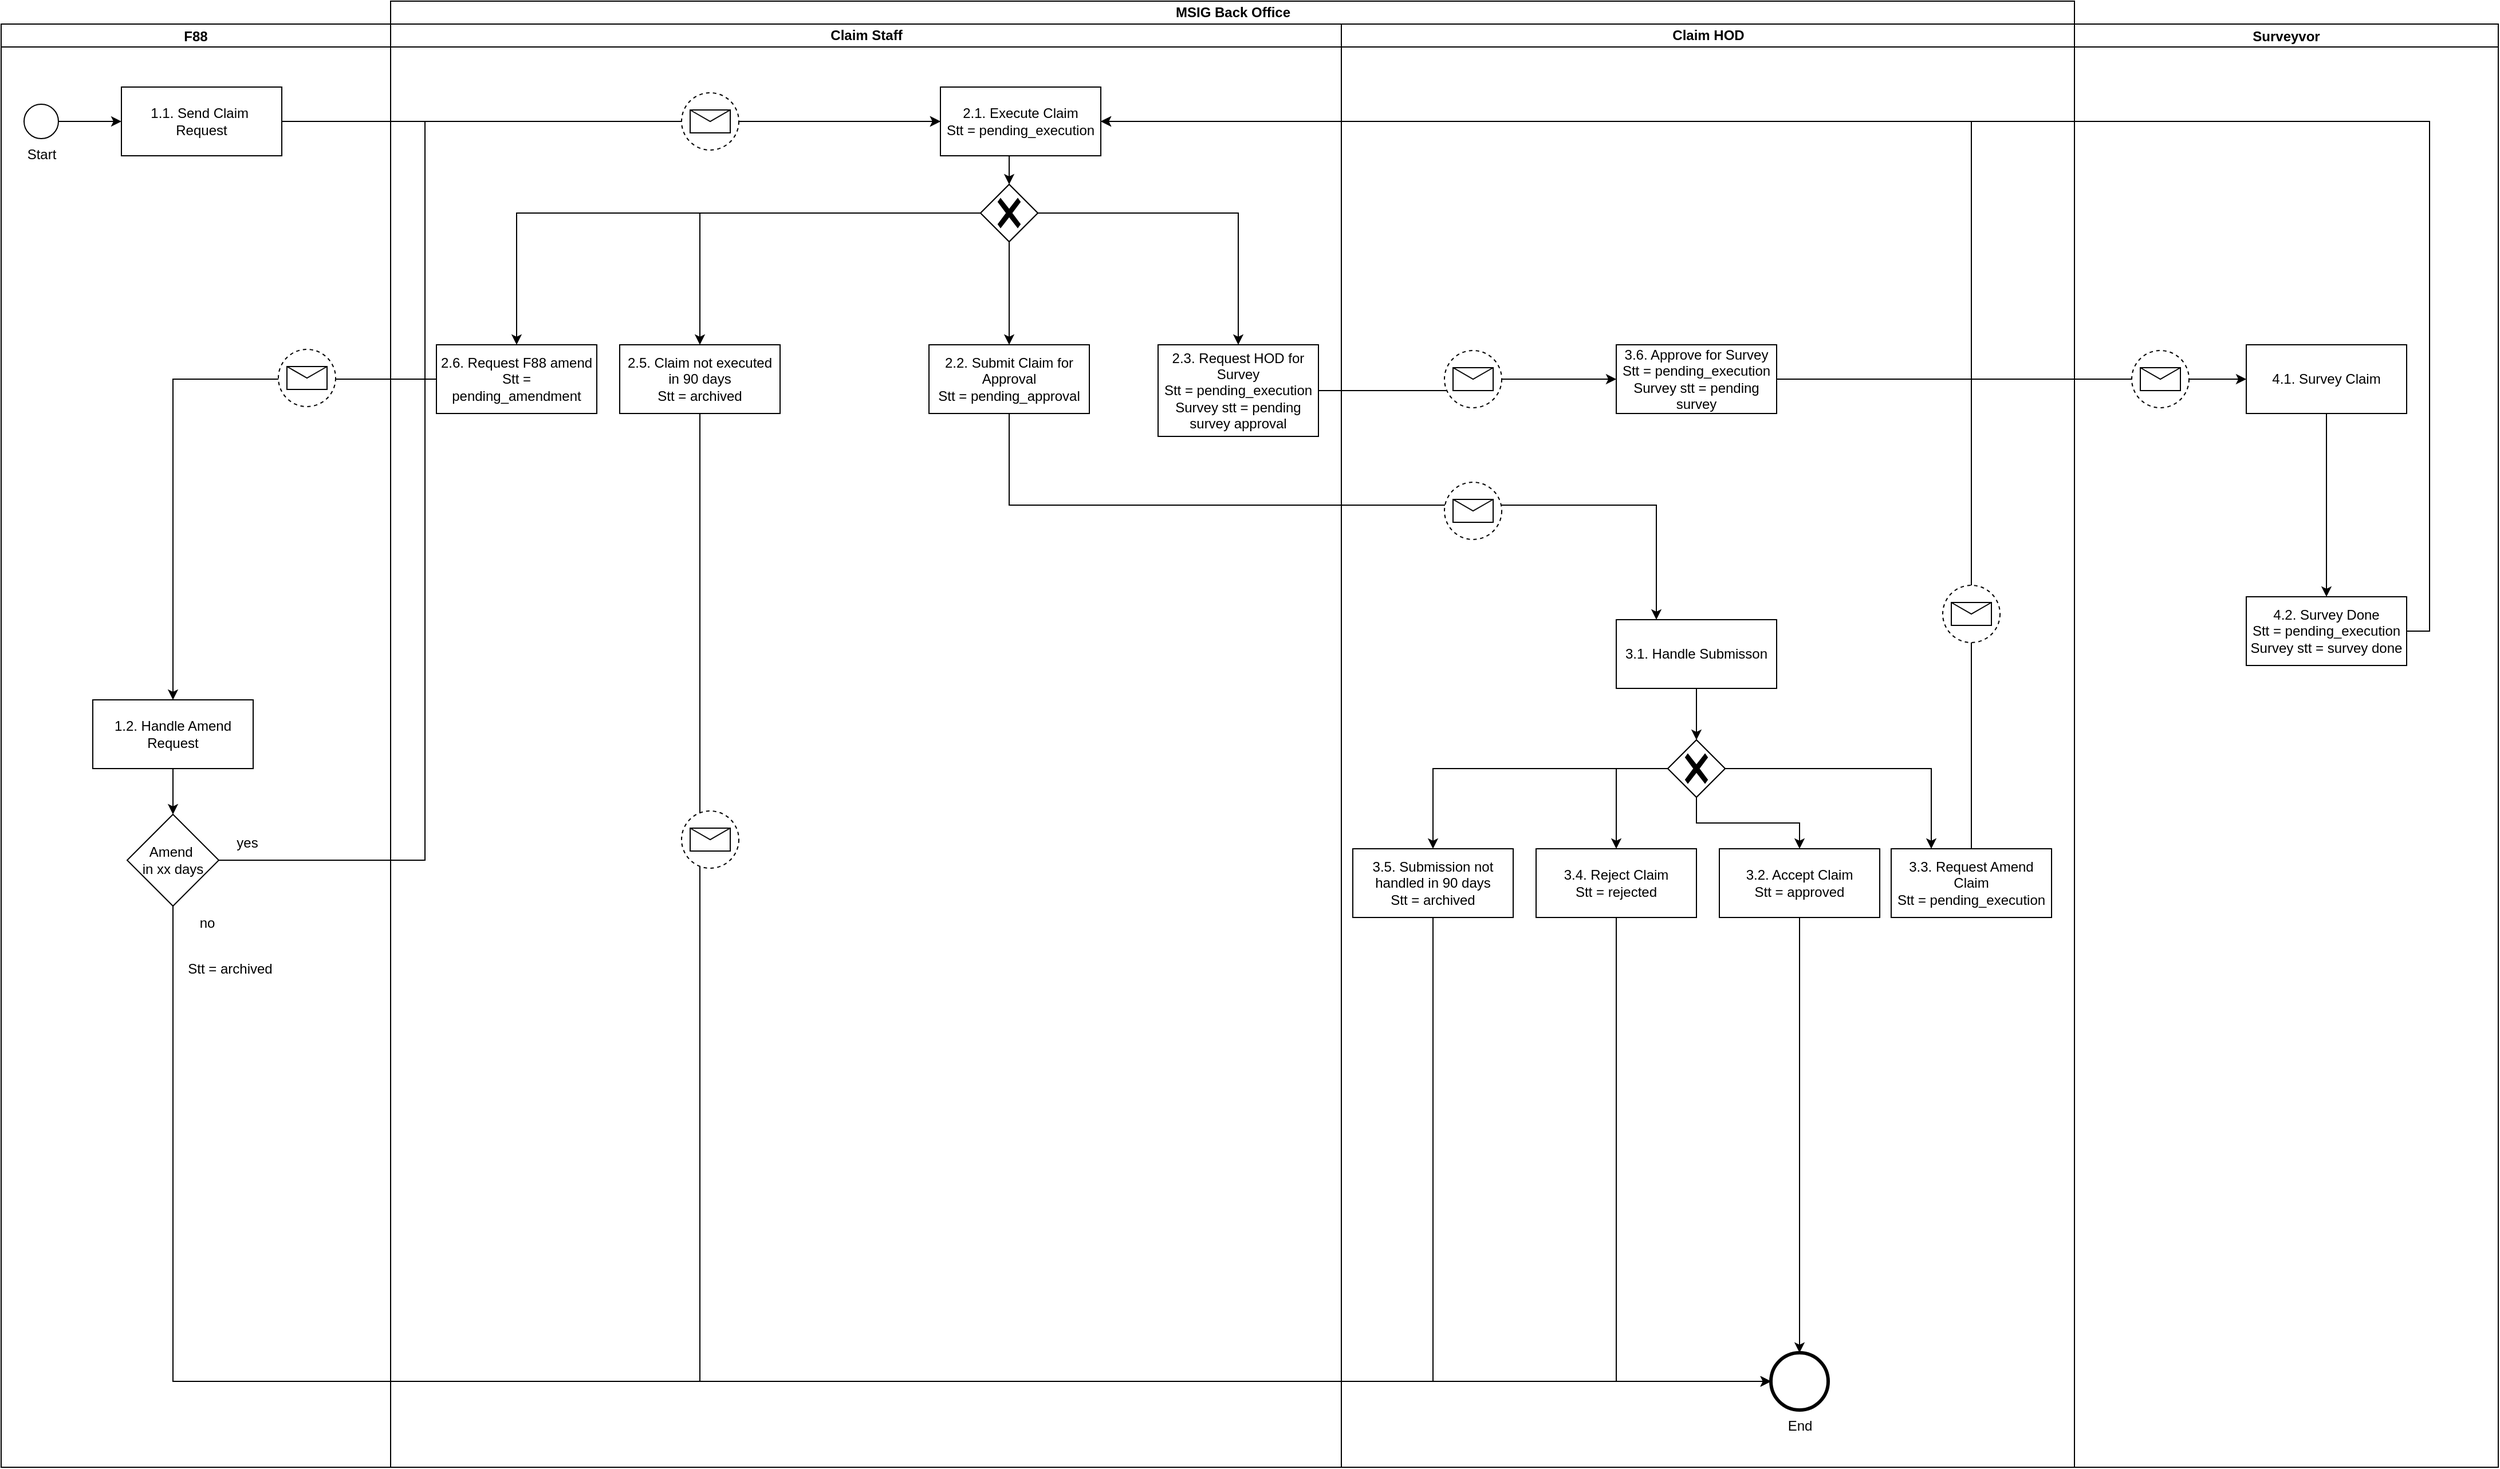 <mxfile version="20.2.7" type="github">
  <diagram id="R6Ztq-pkOIHDjWPvj1B-" name="Page-1">
    <mxGraphModel dx="3157" dy="1287" grid="0" gridSize="10" guides="1" tooltips="1" connect="1" arrows="1" fold="1" page="1" pageScale="1" pageWidth="850" pageHeight="1100" math="0" shadow="0">
      <root>
        <mxCell id="0" />
        <mxCell id="1" parent="0" />
        <mxCell id="hxh1ybELKQ1JOoOZZdKr-49" style="edgeStyle=orthogonalEdgeStyle;rounded=0;orthogonalLoop=1;jettySize=auto;html=1;exitX=0;exitY=0.5;exitDx=0;exitDy=0;entryX=0.5;entryY=0;entryDx=0;entryDy=0;" parent="1" source="UT80NuvYPYnNm6YNi28m-108" target="UT80NuvYPYnNm6YNi28m-112" edge="1">
          <mxGeometry relative="1" as="geometry" />
        </mxCell>
        <mxCell id="UT80NuvYPYnNm6YNi28m-7" style="edgeStyle=orthogonalEdgeStyle;rounded=0;orthogonalLoop=1;jettySize=auto;html=1;exitX=1;exitY=0.5;exitDx=0;exitDy=0;entryX=0;entryY=0.5;entryDx=0;entryDy=0;" parent="1" source="UT80NuvYPYnNm6YNi28m-2" target="UT80NuvYPYnNm6YNi28m-6" edge="1">
          <mxGeometry relative="1" as="geometry" />
        </mxCell>
        <mxCell id="hxh1ybELKQ1JOoOZZdKr-23" style="edgeStyle=orthogonalEdgeStyle;rounded=0;orthogonalLoop=1;jettySize=auto;html=1;exitX=1;exitY=0.5;exitDx=0;exitDy=0;entryX=0;entryY=0.5;entryDx=0;entryDy=0;" parent="1" source="hxh1ybELKQ1JOoOZZdKr-21" target="UT80NuvYPYnNm6YNi28m-6" edge="1">
          <mxGeometry relative="1" as="geometry">
            <Array as="points">
              <mxPoint x="270" y="810" />
              <mxPoint x="270" y="165" />
            </Array>
          </mxGeometry>
        </mxCell>
        <mxCell id="hxh1ybELKQ1JOoOZZdKr-69" style="edgeStyle=orthogonalEdgeStyle;rounded=0;orthogonalLoop=1;jettySize=auto;html=1;exitX=1;exitY=0.5;exitDx=0;exitDy=0;entryX=0;entryY=0.5;entryDx=0;entryDy=0;" parent="1" source="UT80NuvYPYnNm6YNi28m-52" target="UT80NuvYPYnNm6YNi28m-73" edge="1">
          <mxGeometry relative="1" as="geometry" />
        </mxCell>
        <mxCell id="10-Q_BTeWXuV71ru6LAa-2" value="MSIG Back Office" style="swimlane;html=1;childLayout=stackLayout;resizeParent=1;resizeParentMax=0;startSize=20;" parent="1" vertex="1">
          <mxGeometry x="240" y="60" width="1470" height="1280" as="geometry">
            <mxRectangle x="240" y="60" width="70" height="30" as="alternateBounds" />
          </mxGeometry>
        </mxCell>
        <mxCell id="UT80NuvYPYnNm6YNi28m-56" style="edgeStyle=orthogonalEdgeStyle;rounded=0;orthogonalLoop=1;jettySize=auto;html=1;exitX=1;exitY=0.5;exitDx=0;exitDy=0;entryX=0;entryY=0.5;entryDx=0;entryDy=0;" parent="10-Q_BTeWXuV71ru6LAa-2" source="UT80NuvYPYnNm6YNi28m-26" target="UT80NuvYPYnNm6YNi28m-52" edge="1">
          <mxGeometry relative="1" as="geometry" />
        </mxCell>
        <mxCell id="hxh1ybELKQ1JOoOZZdKr-12" style="edgeStyle=orthogonalEdgeStyle;rounded=0;orthogonalLoop=1;jettySize=auto;html=1;exitX=0.5;exitY=0;exitDx=0;exitDy=0;entryX=1;entryY=0.5;entryDx=0;entryDy=0;" parent="10-Q_BTeWXuV71ru6LAa-2" source="hxh1ybELKQ1JOoOZZdKr-10" target="UT80NuvYPYnNm6YNi28m-6" edge="1">
          <mxGeometry relative="1" as="geometry" />
        </mxCell>
        <mxCell id="hxh1ybELKQ1JOoOZZdKr-79" style="edgeStyle=orthogonalEdgeStyle;rounded=0;orthogonalLoop=1;jettySize=auto;html=1;exitX=0.5;exitY=1;exitDx=0;exitDy=0;entryX=0;entryY=0.5;entryDx=0;entryDy=0;entryPerimeter=0;" parent="10-Q_BTeWXuV71ru6LAa-2" source="UT80NuvYPYnNm6YNi28m-10" target="10-Q_BTeWXuV71ru6LAa-34" edge="1">
          <mxGeometry relative="1" as="geometry" />
        </mxCell>
        <mxCell id="10-Q_BTeWXuV71ru6LAa-4" value="Claim Staff" style="swimlane;html=1;startSize=20;" parent="10-Q_BTeWXuV71ru6LAa-2" vertex="1">
          <mxGeometry y="20" width="830" height="1260" as="geometry" />
        </mxCell>
        <mxCell id="UT80NuvYPYnNm6YNi28m-9" style="edgeStyle=orthogonalEdgeStyle;rounded=0;orthogonalLoop=1;jettySize=auto;html=1;exitX=0.5;exitY=1;exitDx=0;exitDy=0;entryX=0.5;entryY=0;entryDx=0;entryDy=0;entryPerimeter=0;" parent="10-Q_BTeWXuV71ru6LAa-4" source="UT80NuvYPYnNm6YNi28m-6" target="UT80NuvYPYnNm6YNi28m-8" edge="1">
          <mxGeometry relative="1" as="geometry" />
        </mxCell>
        <mxCell id="UT80NuvYPYnNm6YNi28m-6" value="2.1. Execute Claim&lt;br&gt;Stt = pending_execution" style="rounded=0;whiteSpace=wrap;html=1;" parent="10-Q_BTeWXuV71ru6LAa-4" vertex="1">
          <mxGeometry x="480" y="55" width="140" height="60" as="geometry" />
        </mxCell>
        <mxCell id="UT80NuvYPYnNm6YNi28m-12" style="edgeStyle=orthogonalEdgeStyle;rounded=0;orthogonalLoop=1;jettySize=auto;html=1;exitX=0;exitY=0.5;exitDx=0;exitDy=0;exitPerimeter=0;entryX=0.5;entryY=0;entryDx=0;entryDy=0;" parent="10-Q_BTeWXuV71ru6LAa-4" source="UT80NuvYPYnNm6YNi28m-8" target="UT80NuvYPYnNm6YNi28m-10" edge="1">
          <mxGeometry relative="1" as="geometry" />
        </mxCell>
        <mxCell id="UT80NuvYPYnNm6YNi28m-27" style="edgeStyle=orthogonalEdgeStyle;rounded=0;orthogonalLoop=1;jettySize=auto;html=1;entryX=0.5;entryY=0;entryDx=0;entryDy=0;" parent="10-Q_BTeWXuV71ru6LAa-4" source="UT80NuvYPYnNm6YNi28m-8" target="UT80NuvYPYnNm6YNi28m-26" edge="1">
          <mxGeometry relative="1" as="geometry" />
        </mxCell>
        <mxCell id="hxh1ybELKQ1JOoOZZdKr-38" style="edgeStyle=orthogonalEdgeStyle;rounded=0;orthogonalLoop=1;jettySize=auto;html=1;exitX=0.5;exitY=1;exitDx=0;exitDy=0;exitPerimeter=0;entryX=0.5;entryY=0;entryDx=0;entryDy=0;" parent="10-Q_BTeWXuV71ru6LAa-4" source="UT80NuvYPYnNm6YNi28m-8" target="hxh1ybELKQ1JOoOZZdKr-37" edge="1">
          <mxGeometry relative="1" as="geometry" />
        </mxCell>
        <mxCell id="hxh1ybELKQ1JOoOZZdKr-40" style="edgeStyle=orthogonalEdgeStyle;rounded=0;orthogonalLoop=1;jettySize=auto;html=1;exitX=0;exitY=0.5;exitDx=0;exitDy=0;exitPerimeter=0;entryX=0.5;entryY=0;entryDx=0;entryDy=0;" parent="10-Q_BTeWXuV71ru6LAa-4" source="UT80NuvYPYnNm6YNi28m-8" target="UT80NuvYPYnNm6YNi28m-108" edge="1">
          <mxGeometry relative="1" as="geometry" />
        </mxCell>
        <mxCell id="UT80NuvYPYnNm6YNi28m-8" value="" style="points=[[0.25,0.25,0],[0.5,0,0],[0.75,0.25,0],[1,0.5,0],[0.75,0.75,0],[0.5,1,0],[0.25,0.75,0],[0,0.5,0]];shape=mxgraph.bpmn.gateway2;html=1;verticalLabelPosition=bottom;labelBackgroundColor=#ffffff;verticalAlign=top;align=center;perimeter=rhombusPerimeter;outlineConnect=0;outline=none;symbol=none;" parent="10-Q_BTeWXuV71ru6LAa-4" vertex="1">
          <mxGeometry x="515" y="140" width="50" height="50" as="geometry" />
        </mxCell>
        <mxCell id="UT80NuvYPYnNm6YNi28m-10" value="2.5. Claim not executed &lt;br&gt;in 90 days&lt;br&gt;Stt = archived" style="rounded=0;whiteSpace=wrap;html=1;" parent="10-Q_BTeWXuV71ru6LAa-4" vertex="1">
          <mxGeometry x="200" y="280" width="140" height="60" as="geometry" />
        </mxCell>
        <mxCell id="UT80NuvYPYnNm6YNi28m-26" value="2.3. Request HOD for Survey&lt;br&gt;Stt = pending_execution&lt;br&gt;Survey stt = pending survey approval" style="rounded=0;whiteSpace=wrap;html=1;" parent="10-Q_BTeWXuV71ru6LAa-4" vertex="1">
          <mxGeometry x="670" y="280" width="140" height="80" as="geometry" />
        </mxCell>
        <mxCell id="UT80NuvYPYnNm6YNi28m-108" value="2.6. Request F88 amend&lt;br&gt;Stt = pending_amendment" style="rounded=0;whiteSpace=wrap;html=1;" parent="10-Q_BTeWXuV71ru6LAa-4" vertex="1">
          <mxGeometry x="40" y="280" width="140" height="60" as="geometry" />
        </mxCell>
        <mxCell id="hxh1ybELKQ1JOoOZZdKr-37" value="2.2. Submit Claim for Approval&lt;br&gt;Stt = pending_approval" style="rounded=0;whiteSpace=wrap;html=1;" parent="10-Q_BTeWXuV71ru6LAa-4" vertex="1">
          <mxGeometry x="470" y="280" width="140" height="60" as="geometry" />
        </mxCell>
        <mxCell id="dUUaa1ImE56lwwFl0BsI-1" value="" style="points=[[0.145,0.145,0],[0.5,0,0],[0.855,0.145,0],[1,0.5,0],[0.855,0.855,0],[0.5,1,0],[0.145,0.855,0],[0,0.5,0]];shape=mxgraph.bpmn.event;html=1;verticalLabelPosition=bottom;labelBackgroundColor=#ffffff;verticalAlign=top;align=center;perimeter=ellipsePerimeter;outlineConnect=0;aspect=fixed;outline=eventNonint;symbol=message;" parent="10-Q_BTeWXuV71ru6LAa-4" vertex="1">
          <mxGeometry x="254" y="60" width="50" height="50" as="geometry" />
        </mxCell>
        <mxCell id="dUUaa1ImE56lwwFl0BsI-22" value="" style="points=[[0.145,0.145,0],[0.5,0,0],[0.855,0.145,0],[1,0.5,0],[0.855,0.855,0],[0.5,1,0],[0.145,0.855,0],[0,0.5,0]];shape=mxgraph.bpmn.event;html=1;verticalLabelPosition=bottom;labelBackgroundColor=#ffffff;verticalAlign=top;align=center;perimeter=ellipsePerimeter;outlineConnect=0;aspect=fixed;outline=eventNonint;symbol=message;" parent="10-Q_BTeWXuV71ru6LAa-4" vertex="1">
          <mxGeometry x="254" y="687" width="50" height="50" as="geometry" />
        </mxCell>
        <mxCell id="e_VgdbAGUETBmvrRupgY-1" value="" style="points=[[0.25,0.25,0],[0.5,0,0],[0.75,0.25,0],[1,0.5,0],[0.75,0.75,0],[0.5,1,0],[0.25,0.75,0],[0,0.5,0]];shape=mxgraph.bpmn.gateway2;html=1;verticalLabelPosition=bottom;labelBackgroundColor=#ffffff;verticalAlign=top;align=center;perimeter=rhombusPerimeter;outlineConnect=0;outline=none;symbol=none;gwType=exclusive;" vertex="1" parent="10-Q_BTeWXuV71ru6LAa-4">
          <mxGeometry x="515" y="140" width="50" height="50" as="geometry" />
        </mxCell>
        <mxCell id="dUUaa1ImE56lwwFl0BsI-10" style="edgeStyle=orthogonalEdgeStyle;rounded=0;orthogonalLoop=1;jettySize=auto;html=1;exitX=0.5;exitY=1;exitDx=0;exitDy=0;entryX=0.25;entryY=0;entryDx=0;entryDy=0;" parent="10-Q_BTeWXuV71ru6LAa-2" source="hxh1ybELKQ1JOoOZZdKr-37" target="UT80NuvYPYnNm6YNi28m-83" edge="1">
          <mxGeometry relative="1" as="geometry">
            <Array as="points">
              <mxPoint x="540" y="440" />
              <mxPoint x="1105" y="440" />
            </Array>
          </mxGeometry>
        </mxCell>
        <mxCell id="10-Q_BTeWXuV71ru6LAa-5" value="Claim HOD" style="swimlane;html=1;startSize=20;gradientColor=none;" parent="10-Q_BTeWXuV71ru6LAa-2" vertex="1">
          <mxGeometry x="830" y="20" width="640" height="1260" as="geometry">
            <mxRectangle x="240" y="20" width="40" height="460" as="alternateBounds" />
          </mxGeometry>
        </mxCell>
        <mxCell id="UT80NuvYPYnNm6YNi28m-52" value="3.6. Approve for Survey&lt;br&gt;Stt = pending_execution&lt;br&gt;Survey stt = pending survey" style="rounded=0;whiteSpace=wrap;html=1;" parent="10-Q_BTeWXuV71ru6LAa-5" vertex="1">
          <mxGeometry x="240" y="280" width="140" height="60" as="geometry" />
        </mxCell>
        <mxCell id="UT80NuvYPYnNm6YNi28m-86" style="edgeStyle=orthogonalEdgeStyle;rounded=0;orthogonalLoop=1;jettySize=auto;html=1;exitX=0.5;exitY=1;exitDx=0;exitDy=0;entryX=0.5;entryY=0;entryDx=0;entryDy=0;entryPerimeter=0;" parent="10-Q_BTeWXuV71ru6LAa-5" source="UT80NuvYPYnNm6YNi28m-83" target="UT80NuvYPYnNm6YNi28m-85" edge="1">
          <mxGeometry relative="1" as="geometry" />
        </mxCell>
        <mxCell id="UT80NuvYPYnNm6YNi28m-83" value="3.1. Handle Submisson" style="rounded=0;whiteSpace=wrap;html=1;" parent="10-Q_BTeWXuV71ru6LAa-5" vertex="1">
          <mxGeometry x="240" y="520" width="140" height="60" as="geometry" />
        </mxCell>
        <mxCell id="UT80NuvYPYnNm6YNi28m-89" style="edgeStyle=orthogonalEdgeStyle;rounded=0;orthogonalLoop=1;jettySize=auto;html=1;exitX=0;exitY=0.5;exitDx=0;exitDy=0;exitPerimeter=0;entryX=0.5;entryY=0;entryDx=0;entryDy=0;" parent="10-Q_BTeWXuV71ru6LAa-5" source="UT80NuvYPYnNm6YNi28m-85" target="UT80NuvYPYnNm6YNi28m-88" edge="1">
          <mxGeometry relative="1" as="geometry" />
        </mxCell>
        <mxCell id="UT80NuvYPYnNm6YNi28m-95" style="edgeStyle=orthogonalEdgeStyle;rounded=0;orthogonalLoop=1;jettySize=auto;html=1;exitX=0.5;exitY=1;exitDx=0;exitDy=0;exitPerimeter=0;" parent="10-Q_BTeWXuV71ru6LAa-5" source="UT80NuvYPYnNm6YNi28m-85" target="UT80NuvYPYnNm6YNi28m-94" edge="1">
          <mxGeometry relative="1" as="geometry" />
        </mxCell>
        <mxCell id="hxh1ybELKQ1JOoOZZdKr-11" style="edgeStyle=orthogonalEdgeStyle;rounded=0;orthogonalLoop=1;jettySize=auto;html=1;exitX=1;exitY=0.5;exitDx=0;exitDy=0;exitPerimeter=0;entryX=0.25;entryY=0;entryDx=0;entryDy=0;" parent="10-Q_BTeWXuV71ru6LAa-5" source="UT80NuvYPYnNm6YNi28m-85" target="hxh1ybELKQ1JOoOZZdKr-10" edge="1">
          <mxGeometry relative="1" as="geometry" />
        </mxCell>
        <mxCell id="hxh1ybELKQ1JOoOZZdKr-59" style="edgeStyle=orthogonalEdgeStyle;rounded=0;orthogonalLoop=1;jettySize=auto;html=1;exitX=0;exitY=0.5;exitDx=0;exitDy=0;exitPerimeter=0;entryX=0.5;entryY=0;entryDx=0;entryDy=0;" parent="10-Q_BTeWXuV71ru6LAa-5" source="UT80NuvYPYnNm6YNi28m-85" target="UT80NuvYPYnNm6YNi28m-100" edge="1">
          <mxGeometry relative="1" as="geometry" />
        </mxCell>
        <mxCell id="UT80NuvYPYnNm6YNi28m-85" value="" style="points=[[0.25,0.25,0],[0.5,0,0],[0.75,0.25,0],[1,0.5,0],[0.75,0.75,0],[0.5,1,0],[0.25,0.75,0],[0,0.5,0]];shape=mxgraph.bpmn.gateway2;html=1;verticalLabelPosition=bottom;labelBackgroundColor=#ffffff;verticalAlign=top;align=center;perimeter=rhombusPerimeter;outlineConnect=0;outline=none;symbol=none;" parent="10-Q_BTeWXuV71ru6LAa-5" vertex="1">
          <mxGeometry x="285" y="625" width="50" height="50" as="geometry" />
        </mxCell>
        <mxCell id="hxh1ybELKQ1JOoOZZdKr-76" style="edgeStyle=orthogonalEdgeStyle;rounded=0;orthogonalLoop=1;jettySize=auto;html=1;exitX=0.5;exitY=1;exitDx=0;exitDy=0;entryX=0;entryY=0.5;entryDx=0;entryDy=0;entryPerimeter=0;" parent="10-Q_BTeWXuV71ru6LAa-5" source="UT80NuvYPYnNm6YNi28m-88" target="10-Q_BTeWXuV71ru6LAa-34" edge="1">
          <mxGeometry relative="1" as="geometry" />
        </mxCell>
        <mxCell id="UT80NuvYPYnNm6YNi28m-88" value="3.5. Submission not handled in 90 days&lt;br&gt;Stt = archived" style="rounded=0;whiteSpace=wrap;html=1;" parent="10-Q_BTeWXuV71ru6LAa-5" vertex="1">
          <mxGeometry x="10" y="720" width="140" height="60" as="geometry" />
        </mxCell>
        <mxCell id="hxh1ybELKQ1JOoOZZdKr-73" style="edgeStyle=orthogonalEdgeStyle;rounded=0;orthogonalLoop=1;jettySize=auto;html=1;exitX=0.5;exitY=1;exitDx=0;exitDy=0;" parent="10-Q_BTeWXuV71ru6LAa-5" source="UT80NuvYPYnNm6YNi28m-94" target="10-Q_BTeWXuV71ru6LAa-34" edge="1">
          <mxGeometry relative="1" as="geometry" />
        </mxCell>
        <mxCell id="UT80NuvYPYnNm6YNi28m-94" value="3.2. Accept Claim&lt;br&gt;Stt = approved" style="rounded=0;whiteSpace=wrap;html=1;" parent="10-Q_BTeWXuV71ru6LAa-5" vertex="1">
          <mxGeometry x="330" y="720" width="140" height="60" as="geometry" />
        </mxCell>
        <mxCell id="hxh1ybELKQ1JOoOZZdKr-74" style="edgeStyle=orthogonalEdgeStyle;rounded=0;orthogonalLoop=1;jettySize=auto;html=1;exitX=0.5;exitY=1;exitDx=0;exitDy=0;entryX=0;entryY=0.5;entryDx=0;entryDy=0;entryPerimeter=0;" parent="10-Q_BTeWXuV71ru6LAa-5" source="UT80NuvYPYnNm6YNi28m-100" target="10-Q_BTeWXuV71ru6LAa-34" edge="1">
          <mxGeometry relative="1" as="geometry" />
        </mxCell>
        <mxCell id="UT80NuvYPYnNm6YNi28m-100" value="3.4. Reject Claim&lt;br&gt;Stt = rejected" style="rounded=0;whiteSpace=wrap;html=1;" parent="10-Q_BTeWXuV71ru6LAa-5" vertex="1">
          <mxGeometry x="170" y="720" width="140" height="60" as="geometry" />
        </mxCell>
        <mxCell id="hxh1ybELKQ1JOoOZZdKr-10" value="3.3. Request Amend&lt;br&gt;Claim&lt;br&gt;Stt = pending_execution" style="rounded=0;whiteSpace=wrap;html=1;" parent="10-Q_BTeWXuV71ru6LAa-5" vertex="1">
          <mxGeometry x="480" y="720" width="140" height="60" as="geometry" />
        </mxCell>
        <mxCell id="10-Q_BTeWXuV71ru6LAa-34" value="End" style="points=[[0.145,0.145,0],[0.5,0,0],[0.855,0.145,0],[1,0.5,0],[0.855,0.855,0],[0.5,1,0],[0.145,0.855,0],[0,0.5,0]];shape=mxgraph.bpmn.event;html=1;verticalLabelPosition=bottom;labelBackgroundColor=#ffffff;verticalAlign=top;align=center;perimeter=ellipsePerimeter;outlineConnect=0;aspect=fixed;outline=end;symbol=terminate2;" parent="10-Q_BTeWXuV71ru6LAa-5" vertex="1">
          <mxGeometry x="375" y="1160" width="50" height="50" as="geometry" />
        </mxCell>
        <mxCell id="hxh1ybELKQ1JOoOZZdKr-61" value="" style="points=[[0.145,0.145,0],[0.5,0,0],[0.855,0.145,0],[1,0.5,0],[0.855,0.855,0],[0.5,1,0],[0.145,0.855,0],[0,0.5,0]];shape=mxgraph.bpmn.event;html=1;verticalLabelPosition=bottom;labelBackgroundColor=#ffffff;verticalAlign=top;align=center;perimeter=ellipsePerimeter;outlineConnect=0;aspect=fixed;outline=eventNonint;symbol=message;" parent="10-Q_BTeWXuV71ru6LAa-5" vertex="1">
          <mxGeometry x="90" y="285" width="50" height="50" as="geometry" />
        </mxCell>
        <mxCell id="hxh1ybELKQ1JOoOZZdKr-67" value="" style="points=[[0.145,0.145,0],[0.5,0,0],[0.855,0.145,0],[1,0.5,0],[0.855,0.855,0],[0.5,1,0],[0.145,0.855,0],[0,0.5,0]];shape=mxgraph.bpmn.event;html=1;verticalLabelPosition=bottom;labelBackgroundColor=#ffffff;verticalAlign=top;align=center;perimeter=ellipsePerimeter;outlineConnect=0;aspect=fixed;outline=eventNonint;symbol=message;" parent="10-Q_BTeWXuV71ru6LAa-5" vertex="1">
          <mxGeometry x="525" y="490" width="50" height="50" as="geometry" />
        </mxCell>
        <mxCell id="dUUaa1ImE56lwwFl0BsI-14" value="" style="points=[[0.145,0.145,0],[0.5,0,0],[0.855,0.145,0],[1,0.5,0],[0.855,0.855,0],[0.5,1,0],[0.145,0.855,0],[0,0.5,0]];shape=mxgraph.bpmn.event;html=1;verticalLabelPosition=bottom;labelBackgroundColor=#ffffff;verticalAlign=top;align=center;perimeter=ellipsePerimeter;outlineConnect=0;aspect=fixed;outline=eventNonint;symbol=message;" parent="10-Q_BTeWXuV71ru6LAa-5" vertex="1">
          <mxGeometry x="90" y="400" width="50" height="50" as="geometry" />
        </mxCell>
        <mxCell id="e_VgdbAGUETBmvrRupgY-2" value="" style="points=[[0.25,0.25,0],[0.5,0,0],[0.75,0.25,0],[1,0.5,0],[0.75,0.75,0],[0.5,1,0],[0.25,0.75,0],[0,0.5,0]];shape=mxgraph.bpmn.gateway2;html=1;verticalLabelPosition=bottom;labelBackgroundColor=#ffffff;verticalAlign=top;align=center;perimeter=rhombusPerimeter;outlineConnect=0;outline=none;symbol=none;gwType=exclusive;" vertex="1" parent="10-Q_BTeWXuV71ru6LAa-5">
          <mxGeometry x="285" y="625" width="50" height="50" as="geometry" />
        </mxCell>
        <mxCell id="10-Q_BTeWXuV71ru6LAa-8" value="F88" style="swimlane;startSize=20;" parent="1" vertex="1">
          <mxGeometry x="-100" y="80" width="340" height="1260" as="geometry" />
        </mxCell>
        <mxCell id="UT80NuvYPYnNm6YNi28m-3" style="edgeStyle=orthogonalEdgeStyle;rounded=0;orthogonalLoop=1;jettySize=auto;html=1;exitX=1;exitY=0.5;exitDx=0;exitDy=0;exitPerimeter=0;entryX=0;entryY=0.5;entryDx=0;entryDy=0;" parent="10-Q_BTeWXuV71ru6LAa-8" source="UT80NuvYPYnNm6YNi28m-1" target="UT80NuvYPYnNm6YNi28m-2" edge="1">
          <mxGeometry relative="1" as="geometry" />
        </mxCell>
        <mxCell id="UT80NuvYPYnNm6YNi28m-1" value="Start" style="points=[[0.145,0.145,0],[0.5,0,0],[0.855,0.145,0],[1,0.5,0],[0.855,0.855,0],[0.5,1,0],[0.145,0.855,0],[0,0.5,0]];shape=mxgraph.bpmn.event;html=1;verticalLabelPosition=bottom;labelBackgroundColor=#ffffff;verticalAlign=top;align=center;perimeter=ellipsePerimeter;outlineConnect=0;aspect=fixed;outline=standard;symbol=general;" parent="10-Q_BTeWXuV71ru6LAa-8" vertex="1">
          <mxGeometry x="20" y="70" width="30" height="30" as="geometry" />
        </mxCell>
        <mxCell id="UT80NuvYPYnNm6YNi28m-2" value="1.1. Send Claim&amp;nbsp;&lt;br&gt;Request" style="rounded=0;whiteSpace=wrap;html=1;" parent="10-Q_BTeWXuV71ru6LAa-8" vertex="1">
          <mxGeometry x="105" y="55" width="140" height="60" as="geometry" />
        </mxCell>
        <mxCell id="hxh1ybELKQ1JOoOZZdKr-22" style="edgeStyle=orthogonalEdgeStyle;rounded=0;orthogonalLoop=1;jettySize=auto;html=1;exitX=0.5;exitY=1;exitDx=0;exitDy=0;entryX=0.5;entryY=0;entryDx=0;entryDy=0;" parent="10-Q_BTeWXuV71ru6LAa-8" source="UT80NuvYPYnNm6YNi28m-112" target="hxh1ybELKQ1JOoOZZdKr-21" edge="1">
          <mxGeometry relative="1" as="geometry" />
        </mxCell>
        <mxCell id="UT80NuvYPYnNm6YNi28m-112" value="1.2. Handle Amend Request" style="rounded=0;whiteSpace=wrap;html=1;" parent="10-Q_BTeWXuV71ru6LAa-8" vertex="1">
          <mxGeometry x="80" y="590" width="140" height="60" as="geometry" />
        </mxCell>
        <mxCell id="hxh1ybELKQ1JOoOZZdKr-21" value="Amend&amp;nbsp;&lt;br&gt;in xx days" style="rhombus;whiteSpace=wrap;html=1;" parent="10-Q_BTeWXuV71ru6LAa-8" vertex="1">
          <mxGeometry x="110" y="690" width="80" height="80" as="geometry" />
        </mxCell>
        <mxCell id="hxh1ybELKQ1JOoOZZdKr-26" value="yes" style="text;html=1;strokeColor=none;fillColor=none;align=center;verticalAlign=middle;whiteSpace=wrap;rounded=0;" parent="10-Q_BTeWXuV71ru6LAa-8" vertex="1">
          <mxGeometry x="185" y="700" width="60" height="30" as="geometry" />
        </mxCell>
        <mxCell id="hxh1ybELKQ1JOoOZZdKr-27" value="no" style="text;html=1;strokeColor=none;fillColor=none;align=center;verticalAlign=middle;whiteSpace=wrap;rounded=0;" parent="10-Q_BTeWXuV71ru6LAa-8" vertex="1">
          <mxGeometry x="150" y="770" width="60" height="30" as="geometry" />
        </mxCell>
        <mxCell id="hxh1ybELKQ1JOoOZZdKr-31" value="Stt = archived" style="text;html=1;strokeColor=none;fillColor=none;align=center;verticalAlign=middle;whiteSpace=wrap;rounded=0;" parent="10-Q_BTeWXuV71ru6LAa-8" vertex="1">
          <mxGeometry x="160" y="810" width="80" height="30" as="geometry" />
        </mxCell>
        <mxCell id="dUUaa1ImE56lwwFl0BsI-21" value="" style="points=[[0.145,0.145,0],[0.5,0,0],[0.855,0.145,0],[1,0.5,0],[0.855,0.855,0],[0.5,1,0],[0.145,0.855,0],[0,0.5,0]];shape=mxgraph.bpmn.event;html=1;verticalLabelPosition=bottom;labelBackgroundColor=#ffffff;verticalAlign=top;align=center;perimeter=ellipsePerimeter;outlineConnect=0;aspect=fixed;outline=eventNonint;symbol=message;" parent="10-Q_BTeWXuV71ru6LAa-8" vertex="1">
          <mxGeometry x="242" y="284" width="50" height="50" as="geometry" />
        </mxCell>
        <mxCell id="UT80NuvYPYnNm6YNi28m-22" value="Surveyvor" style="swimlane;startSize=20;" parent="1" vertex="1">
          <mxGeometry x="1710" y="80" width="370" height="1260" as="geometry" />
        </mxCell>
        <mxCell id="UT80NuvYPYnNm6YNi28m-80" style="edgeStyle=orthogonalEdgeStyle;rounded=0;orthogonalLoop=1;jettySize=auto;html=1;exitX=0.5;exitY=1;exitDx=0;exitDy=0;entryX=0.5;entryY=0;entryDx=0;entryDy=0;" parent="UT80NuvYPYnNm6YNi28m-22" source="UT80NuvYPYnNm6YNi28m-73" target="UT80NuvYPYnNm6YNi28m-79" edge="1">
          <mxGeometry relative="1" as="geometry" />
        </mxCell>
        <mxCell id="UT80NuvYPYnNm6YNi28m-73" value="4.1. Survey Claim" style="rounded=0;whiteSpace=wrap;html=1;" parent="UT80NuvYPYnNm6YNi28m-22" vertex="1">
          <mxGeometry x="150" y="280" width="140" height="60" as="geometry" />
        </mxCell>
        <mxCell id="UT80NuvYPYnNm6YNi28m-79" value="4.2. Survey Done&lt;br&gt;Stt = pending_execution&lt;br&gt;Survey stt = survey done" style="rounded=0;whiteSpace=wrap;html=1;" parent="UT80NuvYPYnNm6YNi28m-22" vertex="1">
          <mxGeometry x="150" y="500" width="140" height="60" as="geometry" />
        </mxCell>
        <mxCell id="hxh1ybELKQ1JOoOZZdKr-60" style="edgeStyle=orthogonalEdgeStyle;rounded=0;orthogonalLoop=1;jettySize=auto;html=1;exitX=0.5;exitY=1;exitDx=0;exitDy=0;" parent="UT80NuvYPYnNm6YNi28m-22" source="UT80NuvYPYnNm6YNi28m-79" target="UT80NuvYPYnNm6YNi28m-79" edge="1">
          <mxGeometry relative="1" as="geometry" />
        </mxCell>
        <mxCell id="hxh1ybELKQ1JOoOZZdKr-72" value="" style="points=[[0.145,0.145,0],[0.5,0,0],[0.855,0.145,0],[1,0.5,0],[0.855,0.855,0],[0.5,1,0],[0.145,0.855,0],[0,0.5,0]];shape=mxgraph.bpmn.event;html=1;verticalLabelPosition=bottom;labelBackgroundColor=#ffffff;verticalAlign=top;align=center;perimeter=ellipsePerimeter;outlineConnect=0;aspect=fixed;outline=eventNonint;symbol=message;" parent="UT80NuvYPYnNm6YNi28m-22" vertex="1">
          <mxGeometry x="50" y="285" width="50" height="50" as="geometry" />
        </mxCell>
        <mxCell id="hxh1ybELKQ1JOoOZZdKr-29" style="edgeStyle=orthogonalEdgeStyle;rounded=0;orthogonalLoop=1;jettySize=auto;html=1;exitX=0.5;exitY=1;exitDx=0;exitDy=0;entryX=0;entryY=0.5;entryDx=0;entryDy=0;entryPerimeter=0;" parent="1" source="hxh1ybELKQ1JOoOZZdKr-21" target="10-Q_BTeWXuV71ru6LAa-34" edge="1">
          <mxGeometry relative="1" as="geometry" />
        </mxCell>
        <mxCell id="hxh1ybELKQ1JOoOZZdKr-78" style="edgeStyle=orthogonalEdgeStyle;rounded=0;orthogonalLoop=1;jettySize=auto;html=1;exitX=1;exitY=0.5;exitDx=0;exitDy=0;entryX=1;entryY=0.5;entryDx=0;entryDy=0;" parent="1" source="UT80NuvYPYnNm6YNi28m-79" target="UT80NuvYPYnNm6YNi28m-6" edge="1">
          <mxGeometry relative="1" as="geometry" />
        </mxCell>
      </root>
    </mxGraphModel>
  </diagram>
</mxfile>

